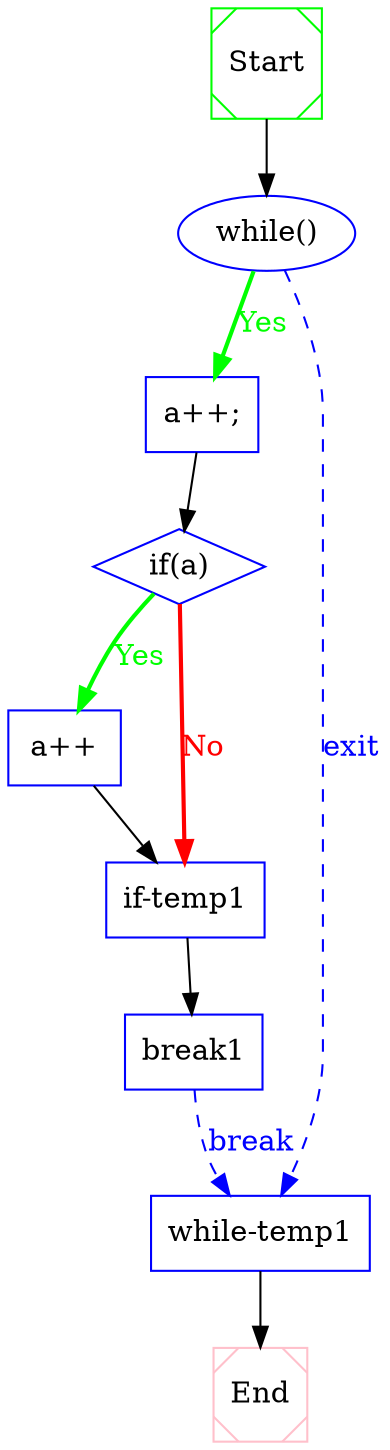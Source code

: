 digraph CFG {
 1  [shape = Msquare, color = green, label = "Start", ]
 2  [shape = ellipse, color = blue, label = "while()", ]
 3  [shape = box, color = blue, label = "a++;", ]
 4  [shape = diamond, color = blue, label = "if(a)", ]
 5  [shape = box, color = blue, label = "a++", ]
 6  [shape = box, color = blue, label = "if-temp1", ]
 7  [shape = box, color = blue, label = "break1", ]
 8  [shape = box, color = blue, label = "while-temp1", ]
 9  [shape = Msquare, color = pink, label = "End", ]
 1  ->  2  [style = solid, label="", fillcolor = black, color = black, fontcolor = black]

 2  ->  8  [style = dashed, label="exit", fillcolor = blue, color = blue, fontcolor = blue]
 2  ->  3  [style = bold, label="Yes", fillcolor = green, color = green, fontcolor = green]

 3  ->  4  [style = solid, label="", fillcolor = black, color = black, fontcolor = black]

 4  ->  6  [style = bold, label="No", fillcolor = red, color = red, fontcolor = red]
 4  ->  5  [style = bold, label="Yes", fillcolor = green, color = green, fontcolor = green]

 5  ->  6  [style = solid, label="", fillcolor = black, color = black, fontcolor = black]

 6  ->  7  [style = solid, label="", fillcolor = black, color = black, fontcolor = black]

 7  ->  8  [style = dashed, label="break", fillcolor = blue, color = blue, fontcolor = blue]

 8  ->  9  [style = solid, label="", fillcolor = black, color = black, fontcolor = black]


}